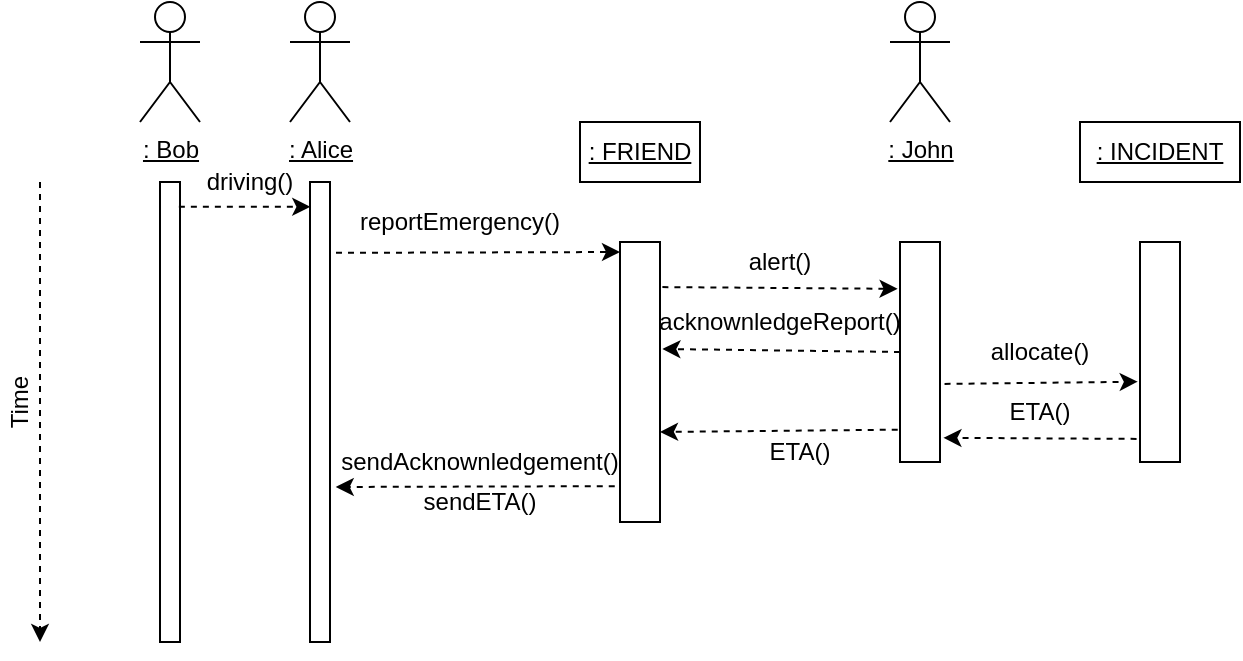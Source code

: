 <mxfile version="15.0.6"><diagram name="Page-1" id="e7e014a7-5840-1c2e-5031-d8a46d1fe8dd"><mxGraphModel dx="690" dy="573" grid="1" gridSize="10" guides="1" tooltips="1" connect="1" arrows="1" fold="1" page="1" pageScale="1" pageWidth="1169" pageHeight="826" background="none" math="0" shadow="0"><root><mxCell id="0"/><mxCell id="1" parent="0"/><mxCell id="zzFl2sl4s_uTYC3ZsL8Z-55" value="" style="rounded=0;whiteSpace=wrap;html=1;" vertex="1" parent="1"><mxGeometry x="350" y="180" width="60" height="30" as="geometry"/></mxCell><mxCell id="zzFl2sl4s_uTYC3ZsL8Z-42" value="reportEmergency()" style="text;html=1;strokeColor=none;fillColor=none;align=center;verticalAlign=middle;whiteSpace=wrap;rounded=0;" vertex="1" parent="1"><mxGeometry x="270" y="220" width="40" height="20" as="geometry"/></mxCell><mxCell id="zzFl2sl4s_uTYC3ZsL8Z-44" value=": FRIEND" style="text;html=1;strokeColor=none;fillColor=none;align=center;verticalAlign=middle;whiteSpace=wrap;rounded=0;fontStyle=4" vertex="1" parent="1"><mxGeometry x="350" y="185" width="60" height="20" as="geometry"/></mxCell><mxCell id="zzFl2sl4s_uTYC3ZsL8Z-45" value="" style="rounded=0;whiteSpace=wrap;html=1;" vertex="1" parent="1"><mxGeometry x="215" y="210" width="10" height="230" as="geometry"/></mxCell><mxCell id="zzFl2sl4s_uTYC3ZsL8Z-46" value="" style="endArrow=classic;html=1;dashed=1;" edge="1" parent="1"><mxGeometry width="50" height="50" relative="1" as="geometry"><mxPoint x="80" y="210" as="sourcePoint"/><mxPoint x="80" y="440" as="targetPoint"/></mxGeometry></mxCell><mxCell id="zzFl2sl4s_uTYC3ZsL8Z-47" value="Time" style="text;html=1;strokeColor=none;fillColor=none;align=center;verticalAlign=middle;whiteSpace=wrap;rounded=0;rotation=-90;" vertex="1" parent="1"><mxGeometry x="50" y="310" width="40" height="20" as="geometry"/></mxCell><mxCell id="zzFl2sl4s_uTYC3ZsL8Z-48" value=": Alice" style="shape=umlActor;verticalLabelPosition=bottom;verticalAlign=top;html=1;outlineConnect=0;fontStyle=4" vertex="1" parent="1"><mxGeometry x="205" y="120" width="30" height="60" as="geometry"/></mxCell><mxCell id="zzFl2sl4s_uTYC3ZsL8Z-56" value="" style="rounded=0;whiteSpace=wrap;html=1;fontColor=#000000;" vertex="1" parent="1"><mxGeometry x="370" y="240" width="20" height="140" as="geometry"/></mxCell><mxCell id="zzFl2sl4s_uTYC3ZsL8Z-57" value="" style="endArrow=classic;html=1;dashed=1;fontColor=#000000;exitX=1.3;exitY=0.154;exitDx=0;exitDy=0;exitPerimeter=0;" edge="1" parent="1" source="zzFl2sl4s_uTYC3ZsL8Z-45"><mxGeometry width="50" height="50" relative="1" as="geometry"><mxPoint x="290" y="290" as="sourcePoint"/><mxPoint x="370" y="245" as="targetPoint"/></mxGeometry></mxCell><mxCell id="zzFl2sl4s_uTYC3ZsL8Z-58" value="" style="endArrow=classic;html=1;dashed=1;fontColor=#000000;entryX=1.286;entryY=0.663;entryDx=0;entryDy=0;entryPerimeter=0;exitX=-0.131;exitY=0.872;exitDx=0;exitDy=0;exitPerimeter=0;" edge="1" parent="1" source="zzFl2sl4s_uTYC3ZsL8Z-56" target="zzFl2sl4s_uTYC3ZsL8Z-45"><mxGeometry width="50" height="50" relative="1" as="geometry"><mxPoint x="370" y="293" as="sourcePoint"/><mxPoint x="380" y="255" as="targetPoint"/><Array as="points"/></mxGeometry></mxCell><mxCell id="zzFl2sl4s_uTYC3ZsL8Z-59" value="sendAcknownledgement()" style="text;html=1;strokeColor=none;fillColor=none;align=center;verticalAlign=middle;whiteSpace=wrap;rounded=0;" vertex="1" parent="1"><mxGeometry x="280" y="340" width="40" height="20" as="geometry"/></mxCell><mxCell id="zzFl2sl4s_uTYC3ZsL8Z-63" value="" style="rounded=0;whiteSpace=wrap;html=1;fontColor=#000000;" vertex="1" parent="1"><mxGeometry x="510" y="240" width="20" height="110" as="geometry"/></mxCell><mxCell id="zzFl2sl4s_uTYC3ZsL8Z-64" value="" style="endArrow=classic;html=1;dashed=1;fontColor=#000000;exitX=1.06;exitY=0.161;exitDx=0;exitDy=0;exitPerimeter=0;entryX=-0.06;entryY=0.213;entryDx=0;entryDy=0;entryPerimeter=0;" edge="1" parent="1" source="zzFl2sl4s_uTYC3ZsL8Z-56" target="zzFl2sl4s_uTYC3ZsL8Z-63"><mxGeometry width="50" height="50" relative="1" as="geometry"><mxPoint x="390" y="250.42" as="sourcePoint"/><mxPoint x="500" y="270" as="targetPoint"/><Array as="points"/></mxGeometry></mxCell><mxCell id="zzFl2sl4s_uTYC3ZsL8Z-65" value="alert()" style="text;html=1;strokeColor=none;fillColor=none;align=center;verticalAlign=middle;whiteSpace=wrap;rounded=0;" vertex="1" parent="1"><mxGeometry x="430" y="240" width="40" height="20" as="geometry"/></mxCell><mxCell id="zzFl2sl4s_uTYC3ZsL8Z-69" value="" style="endArrow=classic;html=1;dashed=1;fontColor=#000000;exitX=0;exitY=0.5;exitDx=0;exitDy=0;entryX=1.06;entryY=0.382;entryDx=0;entryDy=0;entryPerimeter=0;" edge="1" parent="1" source="zzFl2sl4s_uTYC3ZsL8Z-63" target="zzFl2sl4s_uTYC3ZsL8Z-56"><mxGeometry width="50" height="50" relative="1" as="geometry"><mxPoint x="399.76" y="273.45" as="sourcePoint"/><mxPoint x="519.28" y="272.47" as="targetPoint"/><Array as="points"/></mxGeometry></mxCell><mxCell id="zzFl2sl4s_uTYC3ZsL8Z-70" value="acknownledgeReport()" style="text;html=1;strokeColor=none;fillColor=none;align=center;verticalAlign=middle;whiteSpace=wrap;rounded=0;" vertex="1" parent="1"><mxGeometry x="430" y="270" width="40" height="20" as="geometry"/></mxCell><mxCell id="zzFl2sl4s_uTYC3ZsL8Z-73" value="sendETA()" style="text;html=1;strokeColor=none;fillColor=none;align=center;verticalAlign=middle;whiteSpace=wrap;rounded=0;" vertex="1" parent="1"><mxGeometry x="280" y="360" width="40" height="20" as="geometry"/></mxCell><mxCell id="zzFl2sl4s_uTYC3ZsL8Z-74" value=": John" style="shape=umlActor;verticalLabelPosition=bottom;verticalAlign=top;html=1;outlineConnect=0;fontStyle=4" vertex="1" parent="1"><mxGeometry x="505" y="120" width="30" height="60" as="geometry"/></mxCell><mxCell id="zzFl2sl4s_uTYC3ZsL8Z-76" value="" style="rounded=0;whiteSpace=wrap;html=1;" vertex="1" parent="1"><mxGeometry x="140" y="210" width="10" height="230" as="geometry"/></mxCell><mxCell id="zzFl2sl4s_uTYC3ZsL8Z-77" value=": Bob" style="shape=umlActor;verticalLabelPosition=bottom;verticalAlign=top;html=1;outlineConnect=0;fontStyle=4" vertex="1" parent="1"><mxGeometry x="130" y="120" width="30" height="60" as="geometry"/></mxCell><mxCell id="zzFl2sl4s_uTYC3ZsL8Z-79" value="" style="endArrow=classic;html=1;dashed=1;fontColor=#000000;exitX=0.943;exitY=0.054;exitDx=0;exitDy=0;exitPerimeter=0;entryX=0.014;entryY=0.054;entryDx=0;entryDy=0;entryPerimeter=0;" edge="1" parent="1" source="zzFl2sl4s_uTYC3ZsL8Z-76" target="zzFl2sl4s_uTYC3ZsL8Z-45"><mxGeometry width="50" height="50" relative="1" as="geometry"><mxPoint x="178" y="280.13" as="sourcePoint"/><mxPoint x="320" y="279.71" as="targetPoint"/></mxGeometry></mxCell><mxCell id="zzFl2sl4s_uTYC3ZsL8Z-80" value="driving()" style="text;html=1;strokeColor=none;fillColor=none;align=center;verticalAlign=middle;whiteSpace=wrap;rounded=0;" vertex="1" parent="1"><mxGeometry x="165" y="200" width="40" height="20" as="geometry"/></mxCell><mxCell id="zzFl2sl4s_uTYC3ZsL8Z-81" value="" style="rounded=0;whiteSpace=wrap;html=1;" vertex="1" parent="1"><mxGeometry x="600" y="180" width="80" height="30" as="geometry"/></mxCell><mxCell id="zzFl2sl4s_uTYC3ZsL8Z-82" value=": INCIDENT" style="text;html=1;strokeColor=none;fillColor=none;align=center;verticalAlign=middle;whiteSpace=wrap;rounded=0;fontStyle=4" vertex="1" parent="1"><mxGeometry x="600" y="185" width="80" height="20" as="geometry"/></mxCell><mxCell id="zzFl2sl4s_uTYC3ZsL8Z-83" value="" style="rounded=0;whiteSpace=wrap;html=1;fontColor=#000000;" vertex="1" parent="1"><mxGeometry x="630" y="240" width="20" height="110" as="geometry"/></mxCell><mxCell id="zzFl2sl4s_uTYC3ZsL8Z-84" value="" style="endArrow=classic;html=1;dashed=1;fontColor=#000000;exitX=1.114;exitY=0.645;exitDx=0;exitDy=0;entryX=-0.057;entryY=0.635;entryDx=0;entryDy=0;entryPerimeter=0;exitPerimeter=0;" edge="1" parent="1" source="zzFl2sl4s_uTYC3ZsL8Z-63" target="zzFl2sl4s_uTYC3ZsL8Z-83"><mxGeometry width="50" height="50" relative="1" as="geometry"><mxPoint x="520" y="305" as="sourcePoint"/><mxPoint x="401.2" y="303.48" as="targetPoint"/><Array as="points"/></mxGeometry></mxCell><mxCell id="zzFl2sl4s_uTYC3ZsL8Z-85" value="allocate()" style="text;html=1;strokeColor=none;fillColor=none;align=center;verticalAlign=middle;whiteSpace=wrap;rounded=0;" vertex="1" parent="1"><mxGeometry x="560" y="285" width="40" height="20" as="geometry"/></mxCell><mxCell id="zzFl2sl4s_uTYC3ZsL8Z-86" value="ETA()" style="text;html=1;strokeColor=none;fillColor=none;align=center;verticalAlign=middle;whiteSpace=wrap;rounded=0;" vertex="1" parent="1"><mxGeometry x="560" y="315" width="40" height="20" as="geometry"/></mxCell><mxCell id="zzFl2sl4s_uTYC3ZsL8Z-87" value="" style="endArrow=classic;html=1;dashed=1;fontColor=#000000;exitX=-0.086;exitY=0.895;exitDx=0;exitDy=0;entryX=1.086;entryY=0.89;entryDx=0;entryDy=0;entryPerimeter=0;exitPerimeter=0;" edge="1" parent="1" source="zzFl2sl4s_uTYC3ZsL8Z-83" target="zzFl2sl4s_uTYC3ZsL8Z-63"><mxGeometry width="50" height="50" relative="1" as="geometry"><mxPoint x="542.28" y="320.95" as="sourcePoint"/><mxPoint x="638.86" y="319.85" as="targetPoint"/><Array as="points"/></mxGeometry></mxCell><mxCell id="zzFl2sl4s_uTYC3ZsL8Z-88" value="" style="endArrow=classic;html=1;dashed=1;fontColor=#000000;exitX=-0.057;exitY=0.853;exitDx=0;exitDy=0;entryX=1.086;entryY=0.89;entryDx=0;entryDy=0;entryPerimeter=0;exitPerimeter=0;" edge="1" parent="1" source="zzFl2sl4s_uTYC3ZsL8Z-63"><mxGeometry width="50" height="50" relative="1" as="geometry"><mxPoint x="486.56" y="335.55" as="sourcePoint"/><mxPoint x="390" y="335" as="targetPoint"/><Array as="points"/></mxGeometry></mxCell><mxCell id="zzFl2sl4s_uTYC3ZsL8Z-89" value="ETA()" style="text;html=1;strokeColor=none;fillColor=none;align=center;verticalAlign=middle;whiteSpace=wrap;rounded=0;" vertex="1" parent="1"><mxGeometry x="440" y="335" width="40" height="20" as="geometry"/></mxCell></root></mxGraphModel></diagram></mxfile>